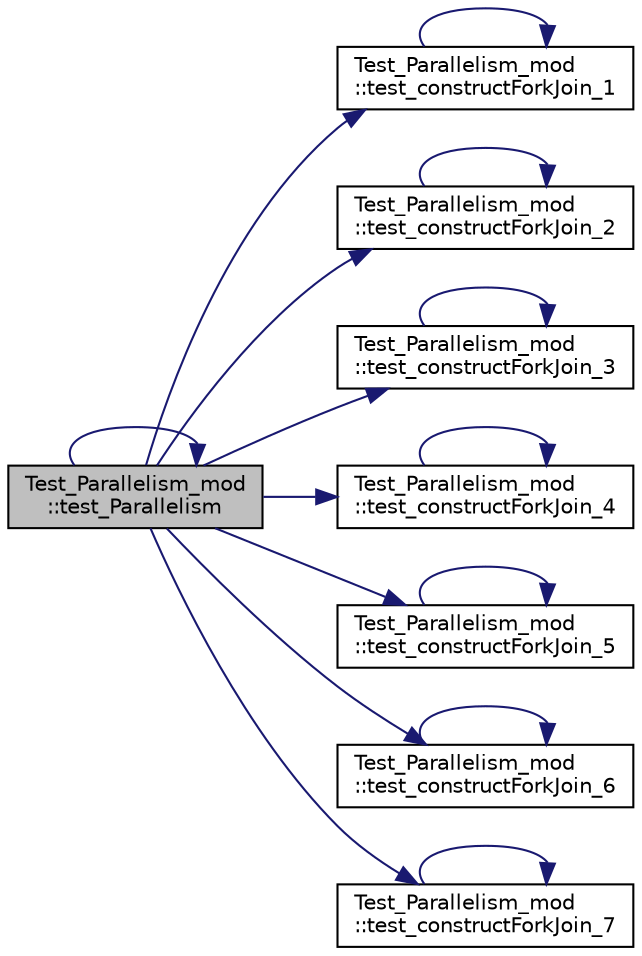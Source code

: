 digraph "Test_Parallelism_mod::test_Parallelism"
{
 // LATEX_PDF_SIZE
  edge [fontname="Helvetica",fontsize="10",labelfontname="Helvetica",labelfontsize="10"];
  node [fontname="Helvetica",fontsize="10",shape=record];
  rankdir="LR";
  Node1 [label="Test_Parallelism_mod\l::test_Parallelism",height=0.2,width=0.4,color="black", fillcolor="grey75", style="filled", fontcolor="black",tooltip=" "];
  Node1 -> Node2 [color="midnightblue",fontsize="10",style="solid",fontname="Helvetica"];
  Node2 [label="Test_Parallelism_mod\l::test_constructForkJoin_1",height=0.2,width=0.4,color="black", fillcolor="white", style="filled",URL="$namespaceTest__Parallelism__mod.html#a4a2960bacb8bc37b3a5b307b11c96a48",tooltip="Test the ForkJoin constructor with valid input."];
  Node2 -> Node2 [color="midnightblue",fontsize="10",style="solid",fontname="Helvetica"];
  Node1 -> Node3 [color="midnightblue",fontsize="10",style="solid",fontname="Helvetica"];
  Node3 [label="Test_Parallelism_mod\l::test_constructForkJoin_2",height=0.2,width=0.4,color="black", fillcolor="white", style="filled",URL="$namespaceTest__Parallelism__mod.html#a9c653a955982616733107d5aa27bcd43",tooltip="Test the ForkJoin constructor with a valid input processCount == 1."];
  Node3 -> Node3 [color="midnightblue",fontsize="10",style="solid",fontname="Helvetica"];
  Node1 -> Node4 [color="midnightblue",fontsize="10",style="solid",fontname="Helvetica"];
  Node4 [label="Test_Parallelism_mod\l::test_constructForkJoin_3",height=0.2,width=0.4,color="black", fillcolor="white", style="filled",URL="$namespaceTest__Parallelism__mod.html#a88c02e5d2d2e8e02c81bc9ad2fe94e9f",tooltip="Test the ForkJoin constructor with an invalid input processCount < 1."];
  Node4 -> Node4 [color="midnightblue",fontsize="10",style="solid",fontname="Helvetica"];
  Node1 -> Node5 [color="midnightblue",fontsize="10",style="solid",fontname="Helvetica"];
  Node5 [label="Test_Parallelism_mod\l::test_constructForkJoin_4",height=0.2,width=0.4,color="black", fillcolor="white", style="filled",URL="$namespaceTest__Parallelism__mod.html#a35d6e816212d619be5f8a8564a9c8996",tooltip="Test the ForkJoin constructor with an invalid input successProb = 0."];
  Node5 -> Node5 [color="midnightblue",fontsize="10",style="solid",fontname="Helvetica"];
  Node1 -> Node6 [color="midnightblue",fontsize="10",style="solid",fontname="Helvetica"];
  Node6 [label="Test_Parallelism_mod\l::test_constructForkJoin_5",height=0.2,width=0.4,color="black", fillcolor="white", style="filled",URL="$namespaceTest__Parallelism__mod.html#aef1166e9b9ac35bdbebceef0ad1857f7",tooltip="Test the ForkJoin constructor with an invalid input successProb = 1."];
  Node6 -> Node6 [color="midnightblue",fontsize="10",style="solid",fontname="Helvetica"];
  Node1 -> Node7 [color="midnightblue",fontsize="10",style="solid",fontname="Helvetica"];
  Node7 [label="Test_Parallelism_mod\l::test_constructForkJoin_6",height=0.2,width=0.4,color="black", fillcolor="white", style="filled",URL="$namespaceTest__Parallelism__mod.html#a414f10814395e43985f6b09c8b21177a",tooltip="Test the ForkJoin constructor with a valid but extreme input for successProb."];
  Node7 -> Node7 [color="midnightblue",fontsize="10",style="solid",fontname="Helvetica"];
  Node1 -> Node8 [color="midnightblue",fontsize="10",style="solid",fontname="Helvetica"];
  Node8 [label="Test_Parallelism_mod\l::test_constructForkJoin_7",height=0.2,width=0.4,color="black", fillcolor="white", style="filled",URL="$namespaceTest__Parallelism__mod.html#a6dc98c728449f3ba22dbf1ba5ca93fb9",tooltip="Test the ForkJoin constructor with a valid but extreme input for successProb."];
  Node8 -> Node8 [color="midnightblue",fontsize="10",style="solid",fontname="Helvetica"];
  Node1 -> Node1 [color="midnightblue",fontsize="10",style="solid",fontname="Helvetica"];
}
